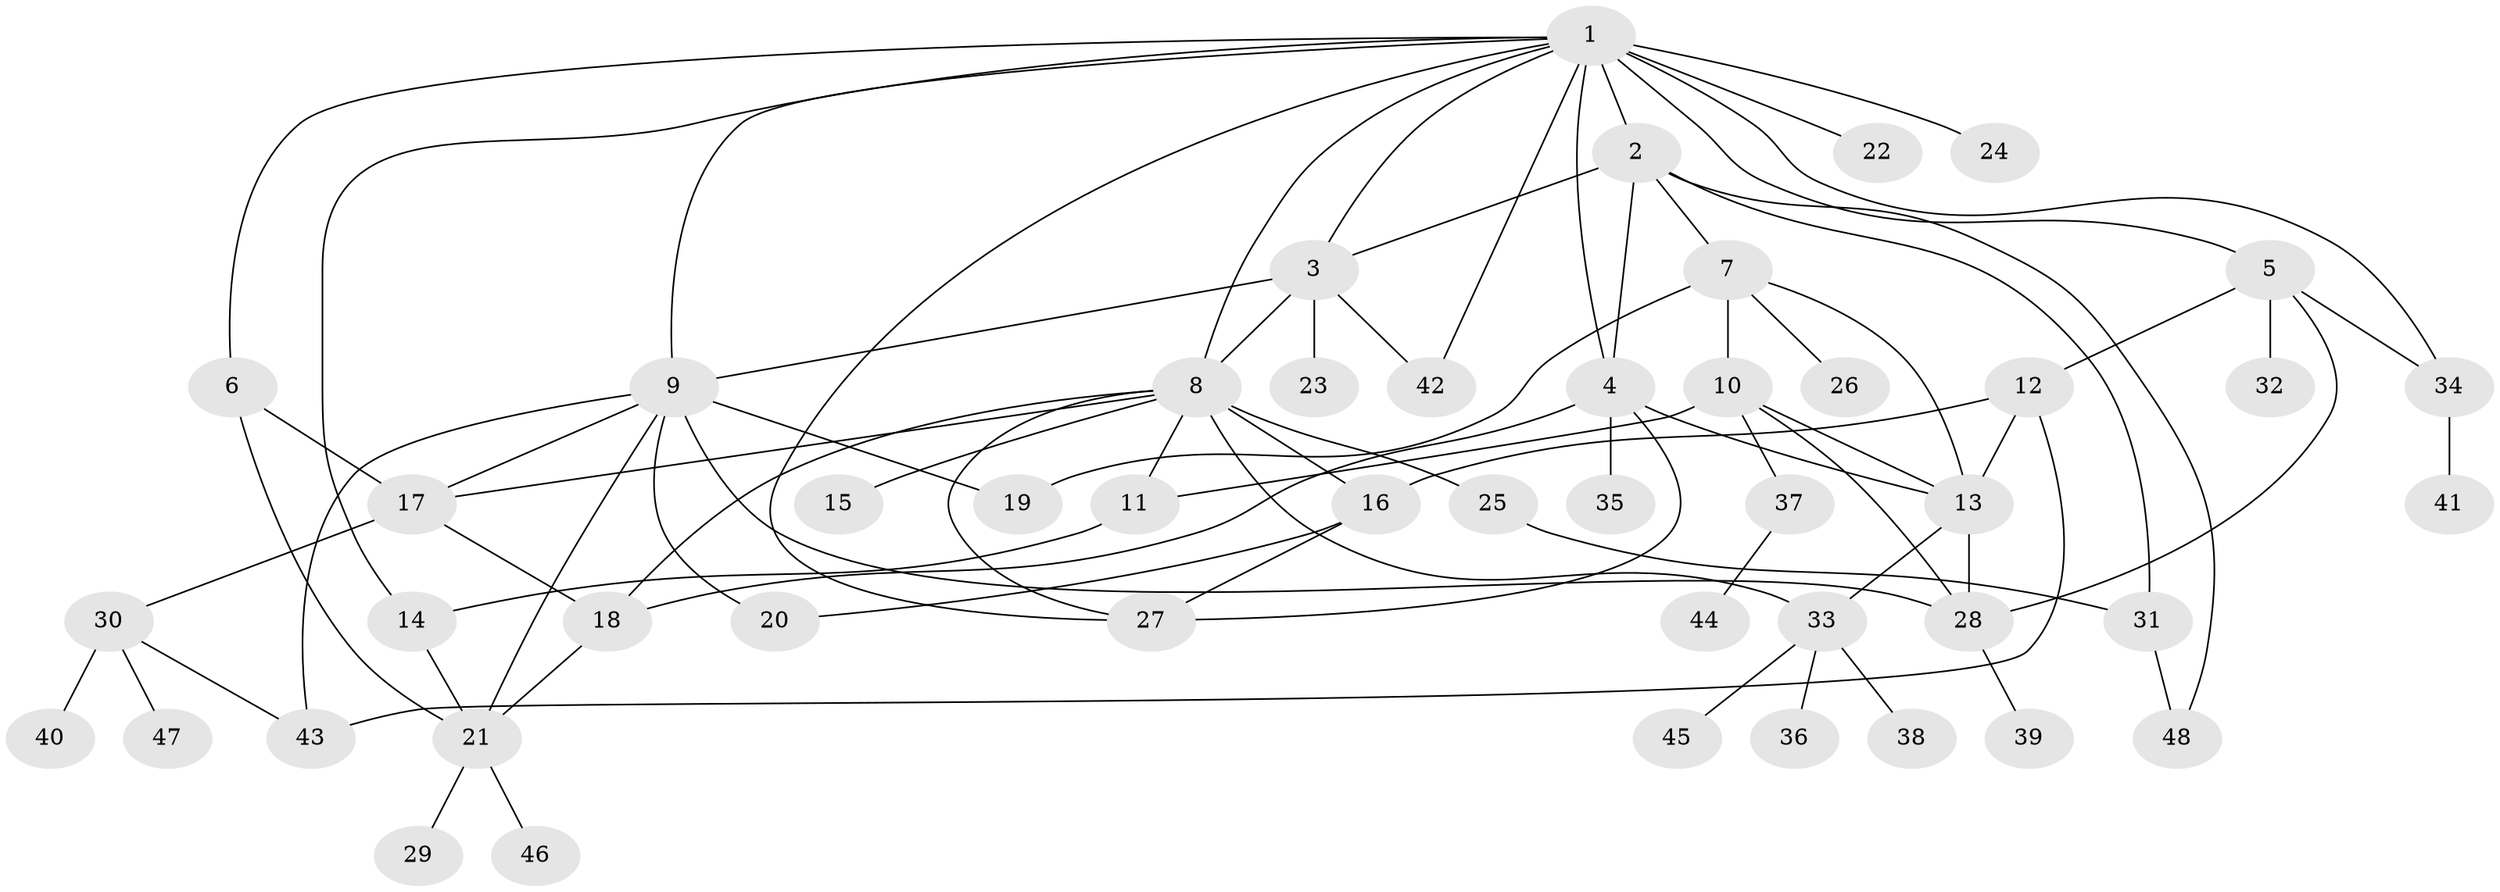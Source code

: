 // original degree distribution, {17: 0.010526315789473684, 7: 0.010526315789473684, 8: 0.010526315789473684, 4: 0.07368421052631578, 6: 0.05263157894736842, 14: 0.010526315789473684, 1: 0.5052631578947369, 11: 0.021052631578947368, 5: 0.042105263157894736, 2: 0.15789473684210525, 3: 0.10526315789473684}
// Generated by graph-tools (version 1.1) at 2025/35/03/09/25 02:35:24]
// undirected, 48 vertices, 79 edges
graph export_dot {
graph [start="1"]
  node [color=gray90,style=filled];
  1;
  2;
  3;
  4;
  5;
  6;
  7;
  8;
  9;
  10;
  11;
  12;
  13;
  14;
  15;
  16;
  17;
  18;
  19;
  20;
  21;
  22;
  23;
  24;
  25;
  26;
  27;
  28;
  29;
  30;
  31;
  32;
  33;
  34;
  35;
  36;
  37;
  38;
  39;
  40;
  41;
  42;
  43;
  44;
  45;
  46;
  47;
  48;
  1 -- 2 [weight=1.0];
  1 -- 3 [weight=1.0];
  1 -- 4 [weight=1.0];
  1 -- 5 [weight=1.0];
  1 -- 6 [weight=1.0];
  1 -- 8 [weight=1.0];
  1 -- 9 [weight=1.0];
  1 -- 14 [weight=1.0];
  1 -- 22 [weight=1.0];
  1 -- 24 [weight=4.0];
  1 -- 27 [weight=1.0];
  1 -- 34 [weight=1.0];
  1 -- 42 [weight=1.0];
  2 -- 3 [weight=1.0];
  2 -- 4 [weight=1.0];
  2 -- 7 [weight=1.0];
  2 -- 31 [weight=1.0];
  2 -- 48 [weight=1.0];
  3 -- 8 [weight=1.0];
  3 -- 9 [weight=2.0];
  3 -- 23 [weight=1.0];
  3 -- 42 [weight=1.0];
  4 -- 13 [weight=1.0];
  4 -- 18 [weight=1.0];
  4 -- 27 [weight=1.0];
  4 -- 35 [weight=2.0];
  5 -- 12 [weight=1.0];
  5 -- 28 [weight=1.0];
  5 -- 32 [weight=1.0];
  5 -- 34 [weight=1.0];
  6 -- 17 [weight=1.0];
  6 -- 21 [weight=1.0];
  7 -- 10 [weight=1.0];
  7 -- 13 [weight=1.0];
  7 -- 19 [weight=1.0];
  7 -- 26 [weight=1.0];
  8 -- 11 [weight=1.0];
  8 -- 15 [weight=1.0];
  8 -- 16 [weight=1.0];
  8 -- 17 [weight=1.0];
  8 -- 18 [weight=1.0];
  8 -- 25 [weight=4.0];
  8 -- 27 [weight=1.0];
  8 -- 33 [weight=1.0];
  9 -- 17 [weight=1.0];
  9 -- 19 [weight=3.0];
  9 -- 20 [weight=1.0];
  9 -- 21 [weight=1.0];
  9 -- 28 [weight=1.0];
  9 -- 43 [weight=1.0];
  10 -- 11 [weight=6.0];
  10 -- 13 [weight=1.0];
  10 -- 28 [weight=1.0];
  10 -- 37 [weight=1.0];
  11 -- 14 [weight=1.0];
  12 -- 13 [weight=1.0];
  12 -- 16 [weight=1.0];
  12 -- 43 [weight=2.0];
  13 -- 28 [weight=1.0];
  13 -- 33 [weight=1.0];
  14 -- 21 [weight=1.0];
  16 -- 20 [weight=1.0];
  16 -- 27 [weight=1.0];
  17 -- 18 [weight=1.0];
  17 -- 30 [weight=1.0];
  18 -- 21 [weight=1.0];
  21 -- 29 [weight=1.0];
  21 -- 46 [weight=1.0];
  25 -- 31 [weight=1.0];
  28 -- 39 [weight=1.0];
  30 -- 40 [weight=1.0];
  30 -- 43 [weight=1.0];
  30 -- 47 [weight=1.0];
  31 -- 48 [weight=1.0];
  33 -- 36 [weight=1.0];
  33 -- 38 [weight=1.0];
  33 -- 45 [weight=1.0];
  34 -- 41 [weight=1.0];
  37 -- 44 [weight=1.0];
}
